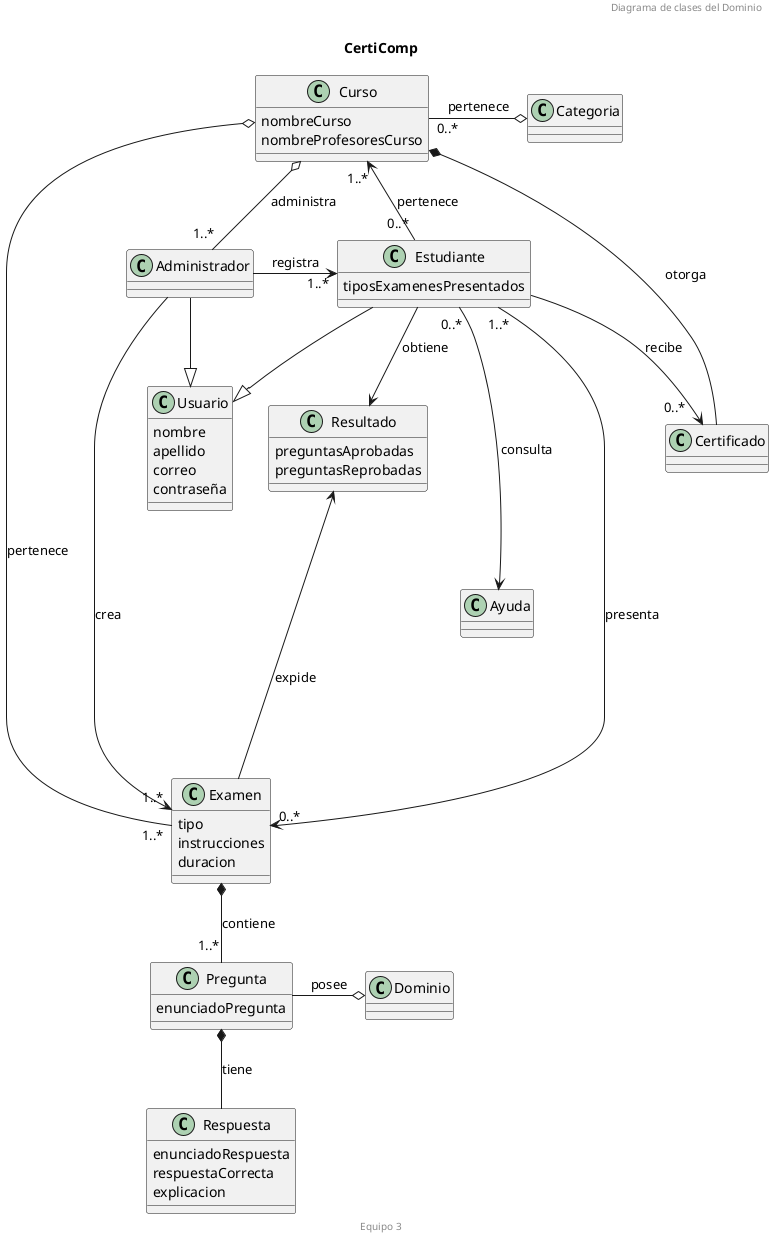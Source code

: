 @startuml "Diagrama de clases"

title CertiComp
header "Diagrama de clases del Dominio\n"
Footer Equipo 3 

/'skinparam Class{
  BackgroundColor 0A8C5A
  AttributeFontColor 000
  BorderThickness 3
  BorderColor fff
}'/


class Usuario{
  nombre
  apellido
  correo
  contraseña 
}
class Administrador

class Estudiante{
  tiposExamenesPresentados
}

class Ayuda

class Curso{
  nombreCurso
  nombreProfesoresCurso
}
class Categoria

class Examen{
  tipo
  instrucciones
  duracion
}
class Resultado{
  preguntasAprobadas
  preguntasReprobadas
}

class Pregunta{
  enunciadoPregunta
}

class Dominio

class Respuesta{
  enunciadoRespuesta
  respuestaCorrecta
  explicacion
}
class Certificado{
}

Usuario <|-left- Administrador
Usuario <|-up- Estudiante

Administrador --> "1..*"Examen: crea
Administrador -right-> "     1..*"Estudiante: registra
Administrador "    1..*"-up-o Curso: administra

Estudiante "0..*"-right->"    1..*"Curso: pertenece
Estudiante "1..*"-right-> "0..* "Examen: presenta
Estudiante --> "0..*   "Certificado: recibe
Estudiante "0..*"---> Ayuda: consulta
Estudiante --> Resultado: "obtiene     "

Examen *-down- "1..*"Pregunta: contiene
Examen -up---> Resultado: expide

Pregunta *-down- Respuesta: tiene
Pregunta -right-o Dominio: posee

Curso "0..*" -right-o Categoria: pertenece
Curso o----- "1..*"Examen: pertenece
Curso *- Certificado: otorga

@enduml